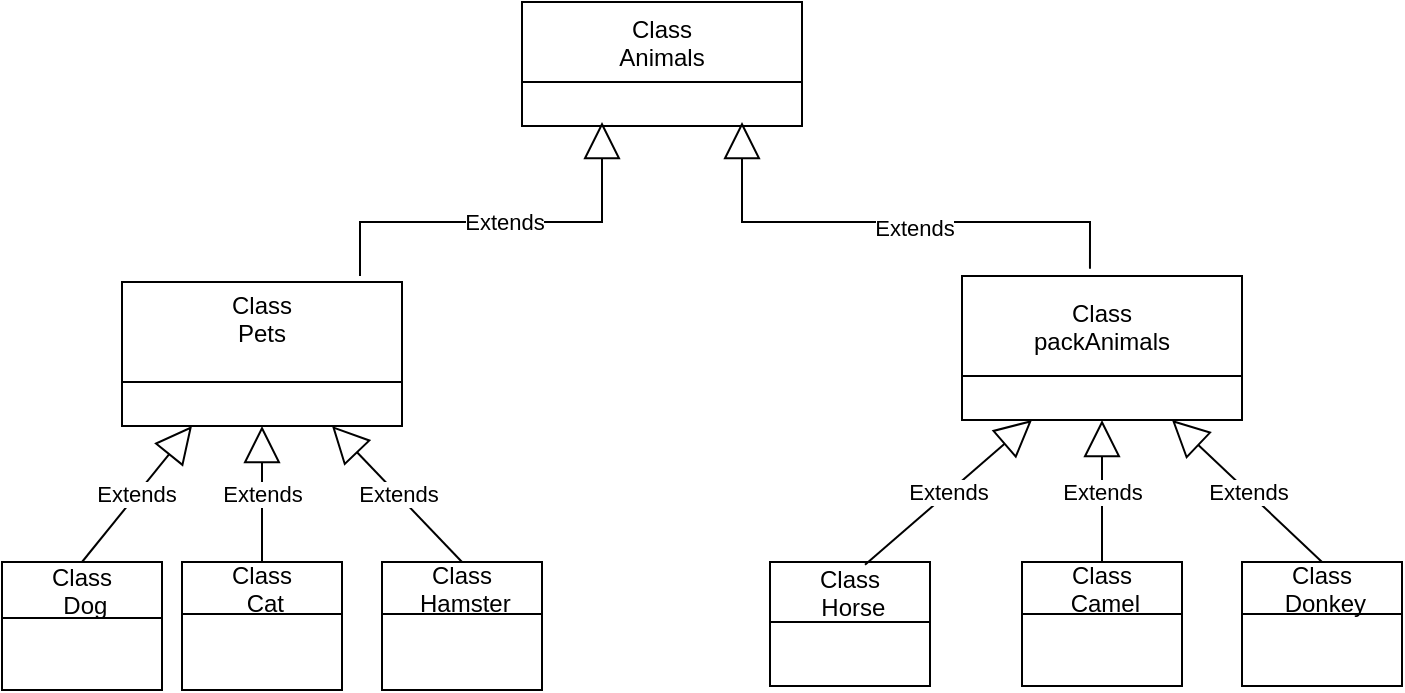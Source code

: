 <mxfile>
    <diagram id="dT4_UAJD9KKSV2xhyDcy" name="Страница 1">
        <mxGraphModel dx="1108" dy="907" grid="0" gridSize="10" guides="1" tooltips="1" connect="1" arrows="1" fold="1" page="0" pageScale="1" pageWidth="827" pageHeight="1169" math="0" shadow="0">
            <root>
                <mxCell id="0"/>
                <mxCell id="1" parent="0"/>
                <mxCell id="fX8kSdaLMVLi7RoWcLNR-1" value="Class &#10;Animals" style="swimlane;fontStyle=0;childLayout=stackLayout;horizontal=1;startSize=40;fillColor=none;horizontalStack=0;resizeParent=1;resizeParentMax=0;resizeLast=0;collapsible=1;marginBottom=0;" parent="1" vertex="1">
                    <mxGeometry x="290" y="50" width="140" height="62" as="geometry"/>
                </mxCell>
                <mxCell id="fX8kSdaLMVLi7RoWcLNR-5" value="Class &#10;Pets&#10;" style="swimlane;fontStyle=0;childLayout=stackLayout;horizontal=1;startSize=50;fillColor=none;horizontalStack=0;resizeParent=1;resizeParentMax=0;resizeLast=0;collapsible=1;marginBottom=0;" parent="1" vertex="1">
                    <mxGeometry x="90" y="190" width="140" height="72" as="geometry"/>
                </mxCell>
                <mxCell id="fX8kSdaLMVLi7RoWcLNR-9" value="Class&#10;packAnimals" style="swimlane;fontStyle=0;childLayout=stackLayout;horizontal=1;startSize=50;fillColor=none;horizontalStack=0;resizeParent=1;resizeParentMax=0;resizeLast=0;collapsible=1;marginBottom=0;" parent="1" vertex="1">
                    <mxGeometry x="510" y="187" width="140" height="72" as="geometry"/>
                </mxCell>
                <mxCell id="fX8kSdaLMVLi7RoWcLNR-13" value="Extends" style="endArrow=block;endSize=16;endFill=0;html=1;rounded=0;exitX=0.85;exitY=-0.042;exitDx=0;exitDy=0;exitPerimeter=0;" parent="1" source="fX8kSdaLMVLi7RoWcLNR-5" edge="1">
                    <mxGeometry width="160" relative="1" as="geometry">
                        <mxPoint x="330" y="360" as="sourcePoint"/>
                        <mxPoint x="330" y="110" as="targetPoint"/>
                        <Array as="points">
                            <mxPoint x="209" y="160"/>
                            <mxPoint x="330" y="160"/>
                        </Array>
                    </mxGeometry>
                </mxCell>
                <mxCell id="fX8kSdaLMVLi7RoWcLNR-14" value="Extends" style="endArrow=block;endSize=16;endFill=0;html=1;rounded=0;exitX=0.457;exitY=-0.05;exitDx=0;exitDy=0;exitPerimeter=0;" parent="1" source="fX8kSdaLMVLi7RoWcLNR-9" edge="1">
                    <mxGeometry x="-0.104" y="3" width="160" relative="1" as="geometry">
                        <mxPoint x="600" y="120" as="sourcePoint"/>
                        <mxPoint x="400" y="110" as="targetPoint"/>
                        <Array as="points">
                            <mxPoint x="574" y="160"/>
                            <mxPoint x="400" y="160"/>
                        </Array>
                        <mxPoint as="offset"/>
                    </mxGeometry>
                </mxCell>
                <mxCell id="fX8kSdaLMVLi7RoWcLNR-15" value="Class&#10; Dog" style="swimlane;fontStyle=0;childLayout=stackLayout;horizontal=1;startSize=28;fillColor=none;horizontalStack=0;resizeParent=1;resizeParentMax=0;resizeLast=0;collapsible=1;marginBottom=0;" parent="1" vertex="1">
                    <mxGeometry x="30" y="330" width="80" height="64" as="geometry"/>
                </mxCell>
                <mxCell id="fX8kSdaLMVLi7RoWcLNR-19" value="Class&#10; Cat" style="swimlane;fontStyle=0;childLayout=stackLayout;horizontal=1;startSize=26;fillColor=none;horizontalStack=0;resizeParent=1;resizeParentMax=0;resizeLast=0;collapsible=1;marginBottom=0;" parent="1" vertex="1">
                    <mxGeometry x="120" y="330" width="80" height="64" as="geometry"/>
                </mxCell>
                <mxCell id="fX8kSdaLMVLi7RoWcLNR-20" value="Class&#10; Hamster" style="swimlane;fontStyle=0;childLayout=stackLayout;horizontal=1;startSize=26;fillColor=none;horizontalStack=0;resizeParent=1;resizeParentMax=0;resizeLast=0;collapsible=1;marginBottom=0;" parent="1" vertex="1">
                    <mxGeometry x="220" y="330" width="80" height="64" as="geometry"/>
                </mxCell>
                <mxCell id="fX8kSdaLMVLi7RoWcLNR-26" value="Extends" style="endArrow=block;endSize=16;endFill=0;html=1;rounded=0;entryX=0.75;entryY=1;entryDx=0;entryDy=0;" parent="fX8kSdaLMVLi7RoWcLNR-20" target="fX8kSdaLMVLi7RoWcLNR-5" edge="1">
                    <mxGeometry width="160" relative="1" as="geometry">
                        <mxPoint x="40" as="sourcePoint"/>
                        <mxPoint x="200" as="targetPoint"/>
                    </mxGeometry>
                </mxCell>
                <mxCell id="fX8kSdaLMVLi7RoWcLNR-21" value="Class&#10; Camel" style="swimlane;fontStyle=0;childLayout=stackLayout;horizontal=1;startSize=26;fillColor=none;horizontalStack=0;resizeParent=1;resizeParentMax=0;resizeLast=0;collapsible=1;marginBottom=0;" parent="1" vertex="1">
                    <mxGeometry x="540" y="330" width="80" height="62" as="geometry"/>
                </mxCell>
                <mxCell id="fX8kSdaLMVLi7RoWcLNR-22" value="Class&#10; Donkey" style="swimlane;fontStyle=0;childLayout=stackLayout;horizontal=1;startSize=26;fillColor=none;horizontalStack=0;resizeParent=1;resizeParentMax=0;resizeLast=0;collapsible=1;marginBottom=0;" parent="1" vertex="1">
                    <mxGeometry x="650" y="330" width="80" height="62" as="geometry"/>
                </mxCell>
                <mxCell id="fX8kSdaLMVLi7RoWcLNR-23" value="Class&#10; Horse" style="swimlane;fontStyle=0;childLayout=stackLayout;horizontal=1;startSize=30;fillColor=none;horizontalStack=0;resizeParent=1;resizeParentMax=0;resizeLast=0;collapsible=1;marginBottom=0;" parent="1" vertex="1">
                    <mxGeometry x="414" y="330" width="80" height="62" as="geometry"/>
                </mxCell>
                <mxCell id="fX8kSdaLMVLi7RoWcLNR-24" value="Extends" style="endArrow=block;endSize=16;endFill=0;html=1;rounded=0;exitX=0.5;exitY=0;exitDx=0;exitDy=0;entryX=0.25;entryY=1;entryDx=0;entryDy=0;" parent="1" source="fX8kSdaLMVLi7RoWcLNR-15" target="fX8kSdaLMVLi7RoWcLNR-5" edge="1">
                    <mxGeometry width="160" relative="1" as="geometry">
                        <mxPoint x="330" y="360" as="sourcePoint"/>
                        <mxPoint x="490" y="360" as="targetPoint"/>
                    </mxGeometry>
                </mxCell>
                <mxCell id="fX8kSdaLMVLi7RoWcLNR-25" value="Extends" style="endArrow=block;endSize=16;endFill=0;html=1;rounded=0;exitX=0.594;exitY=0.023;exitDx=0;exitDy=0;exitPerimeter=0;entryX=0.25;entryY=1;entryDx=0;entryDy=0;" parent="1" source="fX8kSdaLMVLi7RoWcLNR-23" target="fX8kSdaLMVLi7RoWcLNR-9" edge="1">
                    <mxGeometry width="160" relative="1" as="geometry">
                        <mxPoint x="330" y="360" as="sourcePoint"/>
                        <mxPoint x="490" y="360" as="targetPoint"/>
                    </mxGeometry>
                </mxCell>
                <mxCell id="fX8kSdaLMVLi7RoWcLNR-27" value="Extends" style="endArrow=block;endSize=16;endFill=0;html=1;rounded=0;exitX=0.5;exitY=0;exitDx=0;exitDy=0;entryX=0.5;entryY=1;entryDx=0;entryDy=0;" parent="1" source="fX8kSdaLMVLi7RoWcLNR-19" target="fX8kSdaLMVLi7RoWcLNR-5" edge="1">
                    <mxGeometry width="160" relative="1" as="geometry">
                        <mxPoint x="330" y="360" as="sourcePoint"/>
                        <mxPoint x="490" y="360" as="targetPoint"/>
                    </mxGeometry>
                </mxCell>
                <mxCell id="fX8kSdaLMVLi7RoWcLNR-28" value="Extends" style="endArrow=block;endSize=16;endFill=0;html=1;rounded=0;exitX=0.5;exitY=0;exitDx=0;exitDy=0;entryX=0.75;entryY=1;entryDx=0;entryDy=0;" parent="1" source="fX8kSdaLMVLi7RoWcLNR-22" target="fX8kSdaLMVLi7RoWcLNR-9" edge="1">
                    <mxGeometry width="160" relative="1" as="geometry">
                        <mxPoint x="330" y="360" as="sourcePoint"/>
                        <mxPoint x="490" y="360" as="targetPoint"/>
                    </mxGeometry>
                </mxCell>
                <mxCell id="fX8kSdaLMVLi7RoWcLNR-29" value="Extends" style="endArrow=block;endSize=16;endFill=0;html=1;rounded=0;exitX=0.5;exitY=0;exitDx=0;exitDy=0;entryX=0.5;entryY=1;entryDx=0;entryDy=0;" parent="1" source="fX8kSdaLMVLi7RoWcLNR-21" target="fX8kSdaLMVLi7RoWcLNR-9" edge="1">
                    <mxGeometry width="160" relative="1" as="geometry">
                        <mxPoint x="330" y="360" as="sourcePoint"/>
                        <mxPoint x="490" y="360" as="targetPoint"/>
                    </mxGeometry>
                </mxCell>
            </root>
        </mxGraphModel>
    </diagram>
</mxfile>